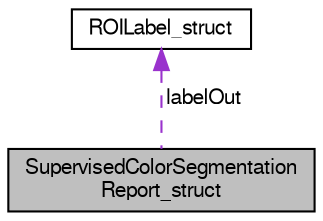 digraph "SupervisedColorSegmentationReport_struct"
{
  bgcolor="transparent";
  edge [fontname="FreeSans",fontsize="10",labelfontname="FreeSans",labelfontsize="10"];
  node [fontname="FreeSans",fontsize="10",shape=record];
  Node1 [label="SupervisedColorSegmentation\lReport_struct",height=0.2,width=0.4,color="black", fillcolor="grey75", style="filled" fontcolor="black"];
  Node2 -> Node1 [dir="back",color="darkorchid3",fontsize="10",style="dashed",label=" labelOut" ,fontname="FreeSans"];
  Node2 [label="ROILabel_struct",height=0.2,width=0.4,color="black",URL="$struct_r_o_i_label__struct.html"];
}

